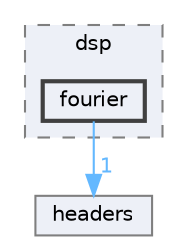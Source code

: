 digraph "techstorm/lib/yse/dsp/fourier"
{
 // LATEX_PDF_SIZE
  bgcolor="transparent";
  edge [fontname=Helvetica,fontsize=10,labelfontname=Helvetica,labelfontsize=10];
  node [fontname=Helvetica,fontsize=10,shape=box,height=0.2,width=0.4];
  compound=true
  subgraph clusterdir_df50e7619da9644c9c01b08b0cb63d8a {
    graph [ bgcolor="#edf0f7", pencolor="grey50", label="dsp", fontname=Helvetica,fontsize=10 style="filled,dashed", URL="dir_df50e7619da9644c9c01b08b0cb63d8a.html",tooltip=""]
  dir_2d4e73b3e469f184db7d37023c256798 [label="fourier", fillcolor="#edf0f7", color="grey25", style="filled,bold", URL="dir_2d4e73b3e469f184db7d37023c256798.html",tooltip=""];
  }
  dir_699952ca7ba667580585186d3eda4e99 [label="headers", fillcolor="#edf0f7", color="grey50", style="filled", URL="dir_699952ca7ba667580585186d3eda4e99.html",tooltip=""];
  dir_2d4e73b3e469f184db7d37023c256798->dir_699952ca7ba667580585186d3eda4e99 [headlabel="1", labeldistance=1.5 headhref="dir_000051_000057.html" href="dir_000051_000057.html" color="steelblue1" fontcolor="steelblue1"];
}
